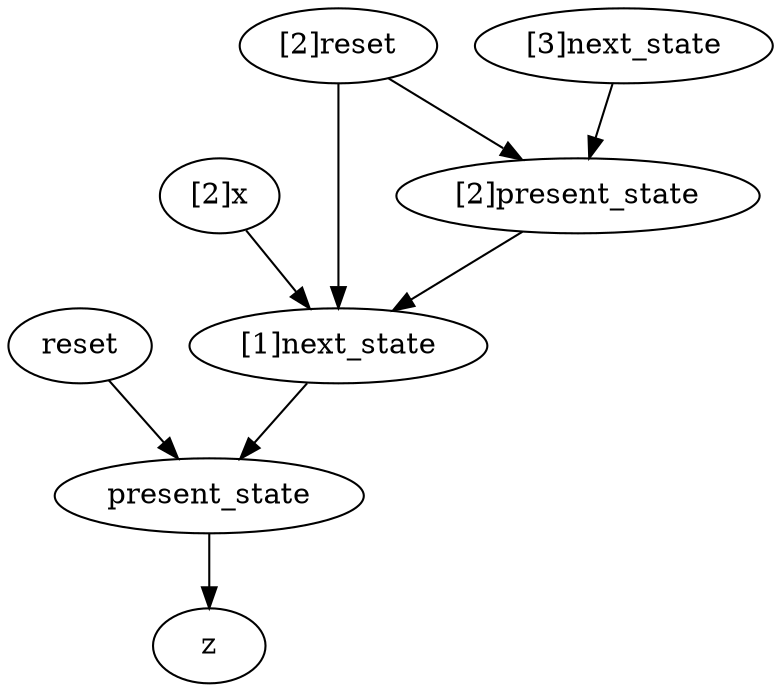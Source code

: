 strict digraph "" {
	reset	[complexity=3,
		importance=0.9751375834,
		rank=0.325045861133];
	present_state	[complexity=2,
		importance=0.431170969319,
		rank=0.21558548466];
	reset -> present_state;
	"[2]x"	[complexity=10,
		importance=6.30806532858,
		rank=0.630806532858];
	"[1]next_state"	[complexity=4,
		importance=0.774408710477,
		rank=0.193602177619];
	"[2]x" -> "[1]next_state";
	"[2]reset"	[complexity=6,
		importance=14.6585818038,
		rank=2.44309696729];
	"[2]reset" -> "[1]next_state";
	"[2]present_state"	[complexity=5,
		importance=7.2728930795,
		rank=1.4545786159];
	"[2]reset" -> "[2]present_state";
	"[1]next_state" -> present_state;
	"[2]present_state" -> "[1]next_state";
	"[3]next_state"	[complexity=7,
		importance=7.61613082066,
		rank=1.08801868867];
	"[3]next_state" -> "[2]present_state";
	z	[complexity=0,
		importance=0.127956284108,
		rank=0.0];
	present_state -> z;
}
